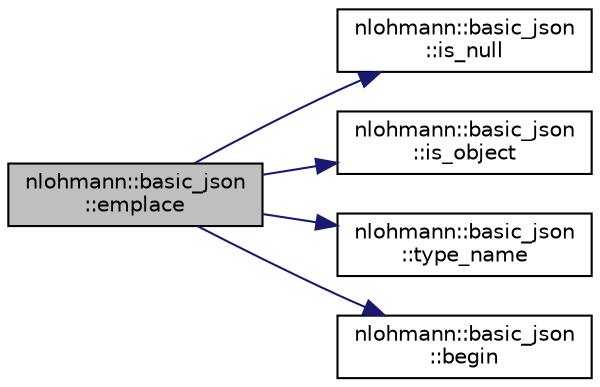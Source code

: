 digraph "nlohmann::basic_json::emplace"
{
 // LATEX_PDF_SIZE
  edge [fontname="Helvetica",fontsize="10",labelfontname="Helvetica",labelfontsize="10"];
  node [fontname="Helvetica",fontsize="10",shape=record];
  rankdir="LR";
  Node114 [label="nlohmann::basic_json\l::emplace",height=0.2,width=0.4,color="black", fillcolor="grey75", style="filled", fontcolor="black",tooltip="add an object to an object if key does not exist"];
  Node114 -> Node115 [color="midnightblue",fontsize="10",style="solid",fontname="Helvetica"];
  Node115 [label="nlohmann::basic_json\l::is_null",height=0.2,width=0.4,color="black", fillcolor="white", style="filled",URL="$classnlohmann_1_1basic__json.html#a8faa039ca82427ed29c486ffd00600c3",tooltip="return whether value is null"];
  Node114 -> Node116 [color="midnightblue",fontsize="10",style="solid",fontname="Helvetica"];
  Node116 [label="nlohmann::basic_json\l::is_object",height=0.2,width=0.4,color="black", fillcolor="white", style="filled",URL="$classnlohmann_1_1basic__json.html#af8f511af124e82e4579f444b4175787c",tooltip="return whether value is an object"];
  Node114 -> Node117 [color="midnightblue",fontsize="10",style="solid",fontname="Helvetica"];
  Node117 [label="nlohmann::basic_json\l::type_name",height=0.2,width=0.4,color="black", fillcolor="white", style="filled",URL="$classnlohmann_1_1basic__json.html#a6b75862bdb4d26650616cf9821430755",tooltip="return the type as string"];
  Node114 -> Node118 [color="midnightblue",fontsize="10",style="solid",fontname="Helvetica"];
  Node118 [label="nlohmann::basic_json\l::begin",height=0.2,width=0.4,color="black", fillcolor="white", style="filled",URL="$classnlohmann_1_1basic__json.html#a0ff28dac23f2bdecee9564d07f51dcdc",tooltip="returns an iterator to the first element"];
}

